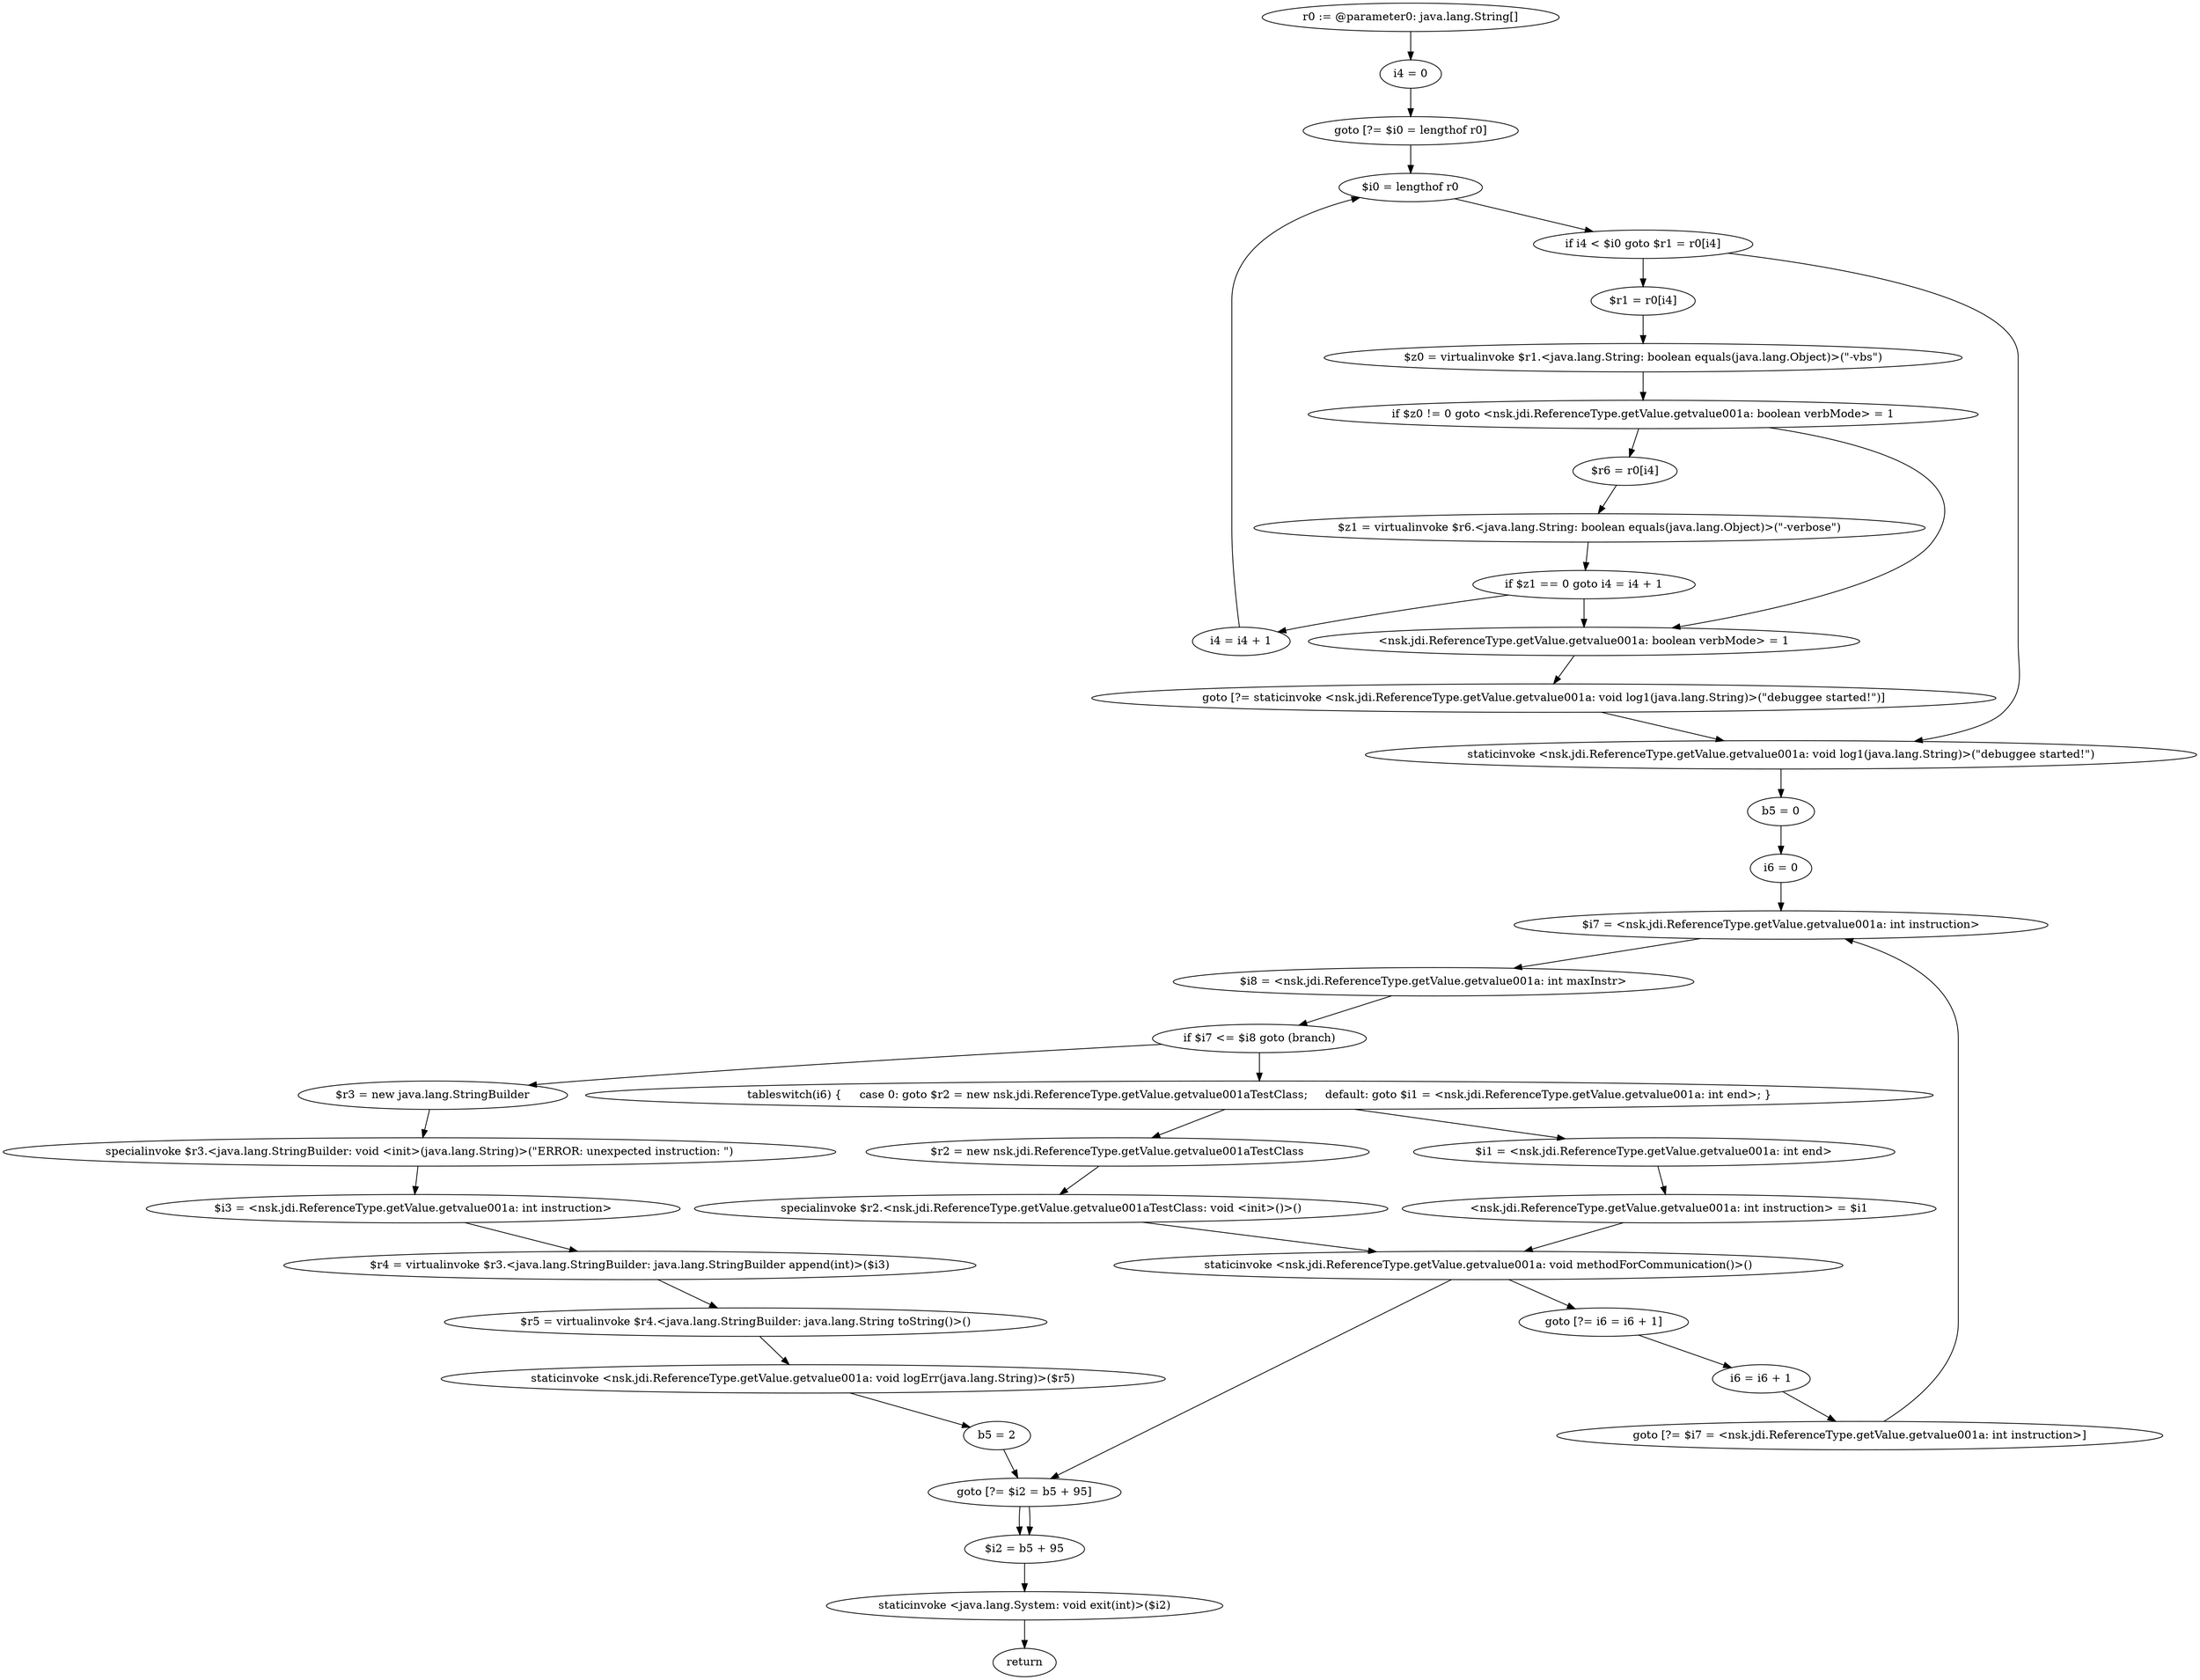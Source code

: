digraph "unitGraph" {
    "r0 := @parameter0: java.lang.String[]"
    "i4 = 0"
    "goto [?= $i0 = lengthof r0]"
    "$r1 = r0[i4]"
    "$z0 = virtualinvoke $r1.<java.lang.String: boolean equals(java.lang.Object)>(\"-vbs\")"
    "if $z0 != 0 goto <nsk.jdi.ReferenceType.getValue.getvalue001a: boolean verbMode> = 1"
    "$r6 = r0[i4]"
    "$z1 = virtualinvoke $r6.<java.lang.String: boolean equals(java.lang.Object)>(\"-verbose\")"
    "if $z1 == 0 goto i4 = i4 + 1"
    "<nsk.jdi.ReferenceType.getValue.getvalue001a: boolean verbMode> = 1"
    "goto [?= staticinvoke <nsk.jdi.ReferenceType.getValue.getvalue001a: void log1(java.lang.String)>(\"debuggee started!\")]"
    "i4 = i4 + 1"
    "$i0 = lengthof r0"
    "if i4 < $i0 goto $r1 = r0[i4]"
    "staticinvoke <nsk.jdi.ReferenceType.getValue.getvalue001a: void log1(java.lang.String)>(\"debuggee started!\")"
    "b5 = 0"
    "i6 = 0"
    "$i7 = <nsk.jdi.ReferenceType.getValue.getvalue001a: int instruction>"
    "$i8 = <nsk.jdi.ReferenceType.getValue.getvalue001a: int maxInstr>"
    "if $i7 <= $i8 goto (branch)"
    "$r3 = new java.lang.StringBuilder"
    "specialinvoke $r3.<java.lang.StringBuilder: void <init>(java.lang.String)>(\"ERROR: unexpected instruction: \")"
    "$i3 = <nsk.jdi.ReferenceType.getValue.getvalue001a: int instruction>"
    "$r4 = virtualinvoke $r3.<java.lang.StringBuilder: java.lang.StringBuilder append(int)>($i3)"
    "$r5 = virtualinvoke $r4.<java.lang.StringBuilder: java.lang.String toString()>()"
    "staticinvoke <nsk.jdi.ReferenceType.getValue.getvalue001a: void logErr(java.lang.String)>($r5)"
    "b5 = 2"
    "goto [?= $i2 = b5 + 95]"
    "tableswitch(i6) {     case 0: goto $r2 = new nsk.jdi.ReferenceType.getValue.getvalue001aTestClass;     default: goto $i1 = <nsk.jdi.ReferenceType.getValue.getvalue001a: int end>; }"
    "$r2 = new nsk.jdi.ReferenceType.getValue.getvalue001aTestClass"
    "specialinvoke $r2.<nsk.jdi.ReferenceType.getValue.getvalue001aTestClass: void <init>()>()"
    "staticinvoke <nsk.jdi.ReferenceType.getValue.getvalue001a: void methodForCommunication()>()"
    "goto [?= i6 = i6 + 1]"
    "$i1 = <nsk.jdi.ReferenceType.getValue.getvalue001a: int end>"
    "<nsk.jdi.ReferenceType.getValue.getvalue001a: int instruction> = $i1"
    "i6 = i6 + 1"
    "goto [?= $i7 = <nsk.jdi.ReferenceType.getValue.getvalue001a: int instruction>]"
    "$i2 = b5 + 95"
    "staticinvoke <java.lang.System: void exit(int)>($i2)"
    "return"
    "r0 := @parameter0: java.lang.String[]"->"i4 = 0";
    "i4 = 0"->"goto [?= $i0 = lengthof r0]";
    "goto [?= $i0 = lengthof r0]"->"$i0 = lengthof r0";
    "$r1 = r0[i4]"->"$z0 = virtualinvoke $r1.<java.lang.String: boolean equals(java.lang.Object)>(\"-vbs\")";
    "$z0 = virtualinvoke $r1.<java.lang.String: boolean equals(java.lang.Object)>(\"-vbs\")"->"if $z0 != 0 goto <nsk.jdi.ReferenceType.getValue.getvalue001a: boolean verbMode> = 1";
    "if $z0 != 0 goto <nsk.jdi.ReferenceType.getValue.getvalue001a: boolean verbMode> = 1"->"$r6 = r0[i4]";
    "if $z0 != 0 goto <nsk.jdi.ReferenceType.getValue.getvalue001a: boolean verbMode> = 1"->"<nsk.jdi.ReferenceType.getValue.getvalue001a: boolean verbMode> = 1";
    "$r6 = r0[i4]"->"$z1 = virtualinvoke $r6.<java.lang.String: boolean equals(java.lang.Object)>(\"-verbose\")";
    "$z1 = virtualinvoke $r6.<java.lang.String: boolean equals(java.lang.Object)>(\"-verbose\")"->"if $z1 == 0 goto i4 = i4 + 1";
    "if $z1 == 0 goto i4 = i4 + 1"->"<nsk.jdi.ReferenceType.getValue.getvalue001a: boolean verbMode> = 1";
    "if $z1 == 0 goto i4 = i4 + 1"->"i4 = i4 + 1";
    "<nsk.jdi.ReferenceType.getValue.getvalue001a: boolean verbMode> = 1"->"goto [?= staticinvoke <nsk.jdi.ReferenceType.getValue.getvalue001a: void log1(java.lang.String)>(\"debuggee started!\")]";
    "goto [?= staticinvoke <nsk.jdi.ReferenceType.getValue.getvalue001a: void log1(java.lang.String)>(\"debuggee started!\")]"->"staticinvoke <nsk.jdi.ReferenceType.getValue.getvalue001a: void log1(java.lang.String)>(\"debuggee started!\")";
    "i4 = i4 + 1"->"$i0 = lengthof r0";
    "$i0 = lengthof r0"->"if i4 < $i0 goto $r1 = r0[i4]";
    "if i4 < $i0 goto $r1 = r0[i4]"->"staticinvoke <nsk.jdi.ReferenceType.getValue.getvalue001a: void log1(java.lang.String)>(\"debuggee started!\")";
    "if i4 < $i0 goto $r1 = r0[i4]"->"$r1 = r0[i4]";
    "staticinvoke <nsk.jdi.ReferenceType.getValue.getvalue001a: void log1(java.lang.String)>(\"debuggee started!\")"->"b5 = 0";
    "b5 = 0"->"i6 = 0";
    "i6 = 0"->"$i7 = <nsk.jdi.ReferenceType.getValue.getvalue001a: int instruction>";
    "$i7 = <nsk.jdi.ReferenceType.getValue.getvalue001a: int instruction>"->"$i8 = <nsk.jdi.ReferenceType.getValue.getvalue001a: int maxInstr>";
    "$i8 = <nsk.jdi.ReferenceType.getValue.getvalue001a: int maxInstr>"->"if $i7 <= $i8 goto (branch)";
    "if $i7 <= $i8 goto (branch)"->"$r3 = new java.lang.StringBuilder";
    "if $i7 <= $i8 goto (branch)"->"tableswitch(i6) {     case 0: goto $r2 = new nsk.jdi.ReferenceType.getValue.getvalue001aTestClass;     default: goto $i1 = <nsk.jdi.ReferenceType.getValue.getvalue001a: int end>; }";
    "$r3 = new java.lang.StringBuilder"->"specialinvoke $r3.<java.lang.StringBuilder: void <init>(java.lang.String)>(\"ERROR: unexpected instruction: \")";
    "specialinvoke $r3.<java.lang.StringBuilder: void <init>(java.lang.String)>(\"ERROR: unexpected instruction: \")"->"$i3 = <nsk.jdi.ReferenceType.getValue.getvalue001a: int instruction>";
    "$i3 = <nsk.jdi.ReferenceType.getValue.getvalue001a: int instruction>"->"$r4 = virtualinvoke $r3.<java.lang.StringBuilder: java.lang.StringBuilder append(int)>($i3)";
    "$r4 = virtualinvoke $r3.<java.lang.StringBuilder: java.lang.StringBuilder append(int)>($i3)"->"$r5 = virtualinvoke $r4.<java.lang.StringBuilder: java.lang.String toString()>()";
    "$r5 = virtualinvoke $r4.<java.lang.StringBuilder: java.lang.String toString()>()"->"staticinvoke <nsk.jdi.ReferenceType.getValue.getvalue001a: void logErr(java.lang.String)>($r5)";
    "staticinvoke <nsk.jdi.ReferenceType.getValue.getvalue001a: void logErr(java.lang.String)>($r5)"->"b5 = 2";
    "b5 = 2"->"goto [?= $i2 = b5 + 95]";
    "goto [?= $i2 = b5 + 95]"->"$i2 = b5 + 95";
    "tableswitch(i6) {     case 0: goto $r2 = new nsk.jdi.ReferenceType.getValue.getvalue001aTestClass;     default: goto $i1 = <nsk.jdi.ReferenceType.getValue.getvalue001a: int end>; }"->"$r2 = new nsk.jdi.ReferenceType.getValue.getvalue001aTestClass";
    "tableswitch(i6) {     case 0: goto $r2 = new nsk.jdi.ReferenceType.getValue.getvalue001aTestClass;     default: goto $i1 = <nsk.jdi.ReferenceType.getValue.getvalue001a: int end>; }"->"$i1 = <nsk.jdi.ReferenceType.getValue.getvalue001a: int end>";
    "$r2 = new nsk.jdi.ReferenceType.getValue.getvalue001aTestClass"->"specialinvoke $r2.<nsk.jdi.ReferenceType.getValue.getvalue001aTestClass: void <init>()>()";
    "specialinvoke $r2.<nsk.jdi.ReferenceType.getValue.getvalue001aTestClass: void <init>()>()"->"staticinvoke <nsk.jdi.ReferenceType.getValue.getvalue001a: void methodForCommunication()>()";
    "staticinvoke <nsk.jdi.ReferenceType.getValue.getvalue001a: void methodForCommunication()>()"->"goto [?= i6 = i6 + 1]";
    "goto [?= i6 = i6 + 1]"->"i6 = i6 + 1";
    "$i1 = <nsk.jdi.ReferenceType.getValue.getvalue001a: int end>"->"<nsk.jdi.ReferenceType.getValue.getvalue001a: int instruction> = $i1";
    "<nsk.jdi.ReferenceType.getValue.getvalue001a: int instruction> = $i1"->"staticinvoke <nsk.jdi.ReferenceType.getValue.getvalue001a: void methodForCommunication()>()";
    "staticinvoke <nsk.jdi.ReferenceType.getValue.getvalue001a: void methodForCommunication()>()"->"goto [?= $i2 = b5 + 95]";
    "goto [?= $i2 = b5 + 95]"->"$i2 = b5 + 95";
    "i6 = i6 + 1"->"goto [?= $i7 = <nsk.jdi.ReferenceType.getValue.getvalue001a: int instruction>]";
    "goto [?= $i7 = <nsk.jdi.ReferenceType.getValue.getvalue001a: int instruction>]"->"$i7 = <nsk.jdi.ReferenceType.getValue.getvalue001a: int instruction>";
    "$i2 = b5 + 95"->"staticinvoke <java.lang.System: void exit(int)>($i2)";
    "staticinvoke <java.lang.System: void exit(int)>($i2)"->"return";
}
